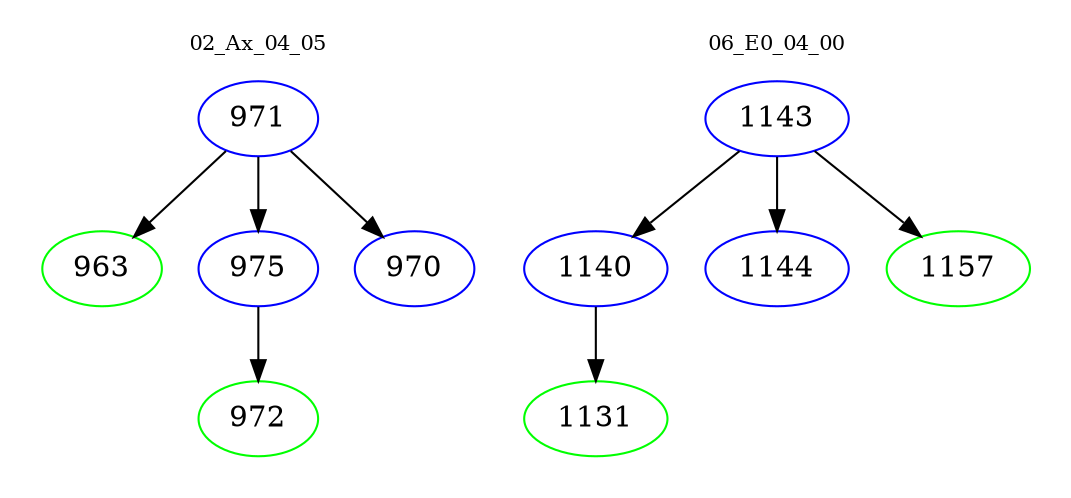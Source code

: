 digraph{
subgraph cluster_0 {
color = white
label = "02_Ax_04_05";
fontsize=10;
T0_971 [label="971", color="blue"]
T0_971 -> T0_963 [color="black"]
T0_963 [label="963", color="green"]
T0_971 -> T0_975 [color="black"]
T0_975 [label="975", color="blue"]
T0_975 -> T0_972 [color="black"]
T0_972 [label="972", color="green"]
T0_971 -> T0_970 [color="black"]
T0_970 [label="970", color="blue"]
}
subgraph cluster_1 {
color = white
label = "06_E0_04_00";
fontsize=10;
T1_1143 [label="1143", color="blue"]
T1_1143 -> T1_1140 [color="black"]
T1_1140 [label="1140", color="blue"]
T1_1140 -> T1_1131 [color="black"]
T1_1131 [label="1131", color="green"]
T1_1143 -> T1_1144 [color="black"]
T1_1144 [label="1144", color="blue"]
T1_1143 -> T1_1157 [color="black"]
T1_1157 [label="1157", color="green"]
}
}
